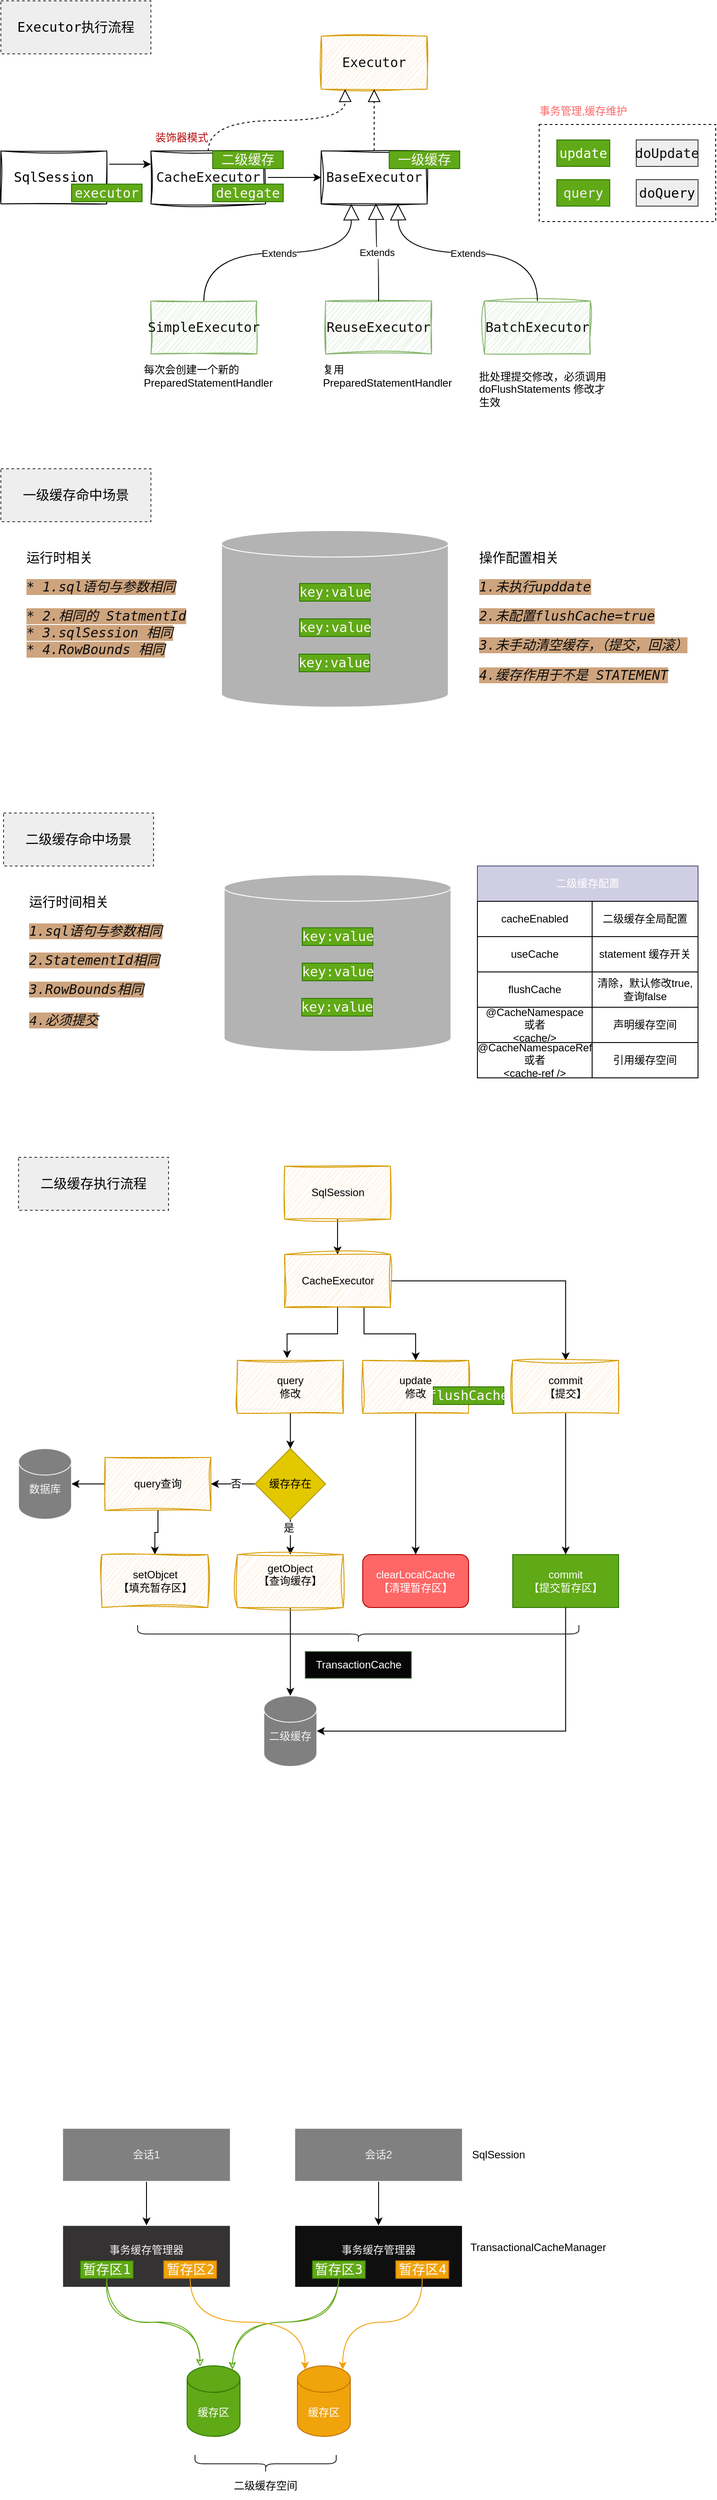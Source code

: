 <mxfile border="50" scale="3" compressed="false" locked="false" version="27.2.0" pages="2">
  <diagram name="Blank" id="YmL12bMKpDGza6XwsDPr">
    <mxGraphModel dx="3906" dy="1930" grid="1" gridSize="10" guides="1" tooltips="1" connect="1" arrows="1" fold="1" page="1" pageScale="1" pageWidth="827" pageHeight="1169" background="#ffffff" math="1" shadow="0">
      <root>
        <mxCell id="X5NqExCQtvZxIxQ7pmgY-0" />
        <mxCell id="1" parent="X5NqExCQtvZxIxQ7pmgY-0" />
        <mxCell id="kFkA9idod39xT0IFJ7Xu-3" value="&lt;pre style=&quot;font-family: &amp;quot;JetBrains Mono&amp;quot;, monospace; font-size: 11.3pt;&quot;&gt;&lt;span&gt;&lt;font style=&quot;&quot;&gt;Executor执行流程&lt;/font&gt;&lt;/span&gt;&lt;/pre&gt;" style="text;html=1;align=center;verticalAlign=middle;whiteSpace=wrap;rounded=0;strokeColor=#36393d;dashed=1;fillColor=#eeeeee;" parent="1" vertex="1">
          <mxGeometry x="-2470" y="-1160" width="170" height="60" as="geometry" />
        </mxCell>
        <mxCell id="kFkA9idod39xT0IFJ7Xu-5" value="&lt;pre style=&quot;font-family: &amp;quot;JetBrains Mono&amp;quot;, monospace; font-size: 11.3pt;&quot;&gt;&lt;font style=&quot;color: light-dark(rgb(17, 14, 14), rgb(43, 113, 180));&quot;&gt;Executor&lt;/font&gt;&lt;/pre&gt;" style="rounded=0;whiteSpace=wrap;html=1;sketch=1;curveFitting=1;jiggle=2;fillColor=#ffe6cc;strokeColor=#d79b00;" parent="1" vertex="1">
          <mxGeometry x="-2107" y="-1120" width="120" height="60" as="geometry" />
        </mxCell>
        <mxCell id="hmNLhs7aSOasPQDi5UYB-2" value="" style="endArrow=block;dashed=1;endFill=0;endSize=12;html=1;rounded=0;entryX=0.5;entryY=1;entryDx=0;entryDy=0;exitX=0.5;exitY=0;exitDx=0;exitDy=0;" parent="1" source="hmNLhs7aSOasPQDi5UYB-4" target="kFkA9idod39xT0IFJ7Xu-5" edge="1">
          <mxGeometry width="160" relative="1" as="geometry">
            <mxPoint x="-2047.32" y="-971.08" as="sourcePoint" />
            <mxPoint x="-1987" y="-1000" as="targetPoint" />
          </mxGeometry>
        </mxCell>
        <mxCell id="hmNLhs7aSOasPQDi5UYB-4" value="&lt;pre style=&quot;font-family: &amp;quot;JetBrains Mono&amp;quot;, monospace; font-size: 11.3pt;&quot;&gt;&lt;font style=&quot;color: light-dark(rgb(17, 14, 14), rgb(43, 113, 180));&quot;&gt;BaseExecutor&lt;/font&gt;&lt;/pre&gt;" style="rounded=0;whiteSpace=wrap;html=1;sketch=1;curveFitting=1;jiggle=2;" parent="1" vertex="1">
          <mxGeometry x="-2107" y="-990" width="120" height="60" as="geometry" />
        </mxCell>
        <mxCell id="hmNLhs7aSOasPQDi5UYB-5" value="Extends" style="endArrow=block;endSize=16;endFill=0;html=1;rounded=0;exitX=0.5;exitY=0;exitDx=0;exitDy=0;entryX=0.5;entryY=1;entryDx=0;entryDy=0;edgeStyle=orthogonalEdgeStyle;curved=1;" parent="1" source="hmNLhs7aSOasPQDi5UYB-6" edge="1">
          <mxGeometry width="160" relative="1" as="geometry">
            <mxPoint x="-2240" y="-810" as="sourcePoint" />
            <mxPoint x="-2073" y="-930" as="targetPoint" />
          </mxGeometry>
        </mxCell>
        <mxCell id="hmNLhs7aSOasPQDi5UYB-6" value="&lt;pre style=&quot;font-family: &amp;quot;JetBrains Mono&amp;quot;, monospace; font-size: 11.3pt;&quot;&gt;&lt;font style=&quot;color: light-dark(rgb(17, 14, 14), rgb(43, 113, 180));&quot;&gt;SimpleExecutor&lt;/font&gt;&lt;/pre&gt;" style="rounded=0;whiteSpace=wrap;html=1;sketch=1;curveFitting=1;jiggle=2;fillColor=#d5e8d4;strokeColor=#82b366;" parent="1" vertex="1">
          <mxGeometry x="-2300" y="-820" width="120" height="60" as="geometry" />
        </mxCell>
        <mxCell id="hmNLhs7aSOasPQDi5UYB-7" value="&lt;pre style=&quot;font-family: &amp;quot;JetBrains Mono&amp;quot;, monospace; font-size: 11.3pt;&quot;&gt;&lt;font style=&quot;color: light-dark(rgb(17, 14, 14), rgb(43, 113, 180));&quot;&gt;ReuseExecutor&lt;/font&gt;&lt;/pre&gt;" style="rounded=0;whiteSpace=wrap;html=1;sketch=1;curveFitting=1;jiggle=2;fillColor=#d5e8d4;strokeColor=#82b366;" parent="1" vertex="1">
          <mxGeometry x="-2102" y="-820" width="120" height="60" as="geometry" />
        </mxCell>
        <mxCell id="hmNLhs7aSOasPQDi5UYB-8" value="&lt;pre style=&quot;font-family: &amp;quot;JetBrains Mono&amp;quot;, monospace; font-size: 11.3pt;&quot;&gt;&lt;font style=&quot;color: light-dark(rgb(17, 14, 14), rgb(43, 113, 180));&quot;&gt;BatchExecutor&lt;/font&gt;&lt;/pre&gt;" style="rounded=0;whiteSpace=wrap;html=1;sketch=1;curveFitting=1;jiggle=2;fillColor=#d5e8d4;strokeColor=#82b366;" parent="1" vertex="1">
          <mxGeometry x="-1922" y="-820" width="120" height="60" as="geometry" />
        </mxCell>
        <mxCell id="hmNLhs7aSOasPQDi5UYB-10" value="Extends" style="endArrow=block;endSize=16;endFill=0;html=1;rounded=0;exitX=0.5;exitY=0;exitDx=0;exitDy=0;entryX=0.5;entryY=1;entryDx=0;entryDy=0;edgeStyle=orthogonalEdgeStyle;curved=1;" parent="1" source="hmNLhs7aSOasPQDi5UYB-7" edge="1">
          <mxGeometry width="160" relative="1" as="geometry">
            <mxPoint x="-2230" y="-820.52" as="sourcePoint" />
            <mxPoint x="-2045" y="-930.52" as="targetPoint" />
          </mxGeometry>
        </mxCell>
        <mxCell id="hmNLhs7aSOasPQDi5UYB-11" value="Extends" style="endArrow=block;endSize=16;endFill=0;html=1;rounded=0;edgeStyle=orthogonalEdgeStyle;curved=1;exitX=0.5;exitY=0;exitDx=0;exitDy=0;" parent="1" source="hmNLhs7aSOasPQDi5UYB-8" edge="1">
          <mxGeometry width="160" relative="1" as="geometry">
            <mxPoint x="-1862" y="-830" as="sourcePoint" />
            <mxPoint x="-2020" y="-930" as="targetPoint" />
          </mxGeometry>
        </mxCell>
        <mxCell id="hmNLhs7aSOasPQDi5UYB-18" value="" style="rounded=0;whiteSpace=wrap;html=1;dashed=1;" parent="1" vertex="1">
          <mxGeometry x="-1860" y="-1020" width="200" height="110" as="geometry" />
        </mxCell>
        <mxCell id="hmNLhs7aSOasPQDi5UYB-13" value="&lt;div&gt;&lt;pre style=&quot;font-family: &amp;quot;JetBrains Mono&amp;quot;, monospace; font-size: 11.3pt;&quot;&gt;&lt;span&gt;&lt;font style=&quot;color: light-dark(rgb(255, 255, 255), rgb(43, 113, 180));&quot;&gt;update&lt;/font&gt;&lt;/span&gt;&lt;/pre&gt;&lt;/div&gt;" style="rounded=0;whiteSpace=wrap;html=1;fillColor=#60a917;strokeColor=#2D7600;fontColor=#ffffff;" parent="1" vertex="1">
          <mxGeometry x="-1840" y="-1002.5" width="60" height="30" as="geometry" />
        </mxCell>
        <mxCell id="hmNLhs7aSOasPQDi5UYB-15" value="&lt;div&gt;&lt;pre style=&quot;font-family: &amp;quot;JetBrains Mono&amp;quot;, monospace; font-size: 11.3pt;&quot;&gt;&lt;span&gt;&lt;font style=&quot;color: light-dark(rgb(12, 11, 14), rgb(43, 113, 180));&quot;&gt;doUpdate&lt;/font&gt;&lt;/span&gt;&lt;/pre&gt;&lt;/div&gt;" style="rounded=0;whiteSpace=wrap;html=1;fillColor=#eeeeee;strokeColor=#36393d;" parent="1" vertex="1">
          <mxGeometry x="-1750" y="-1002.5" width="70" height="30" as="geometry" />
        </mxCell>
        <mxCell id="hmNLhs7aSOasPQDi5UYB-16" value="&lt;pre style=&quot;font-family: &amp;quot;JetBrains Mono&amp;quot;, monospace; font-size: 11.3pt;&quot;&gt;&lt;font style=&quot;color: light-dark(rgb(241, 240, 245), rgb(228, 227, 230));&quot;&gt;query&lt;/font&gt;&lt;/pre&gt;" style="rounded=0;whiteSpace=wrap;html=1;fillColor=#60a917;strokeColor=#2D7600;fontColor=#ffffff;" parent="1" vertex="1">
          <mxGeometry x="-1840" y="-957.5" width="60" height="30" as="geometry" />
        </mxCell>
        <mxCell id="hmNLhs7aSOasPQDi5UYB-17" value="&lt;div&gt;&lt;pre style=&quot;font-family: &amp;quot;JetBrains Mono&amp;quot;, monospace; font-size: 11.3pt;&quot;&gt;&lt;span&gt;&lt;font style=&quot;color: light-dark(rgb(12, 11, 14), rgb(43, 113, 180));&quot;&gt;doQ&lt;/font&gt;&lt;/span&gt;uery&lt;/pre&gt;&lt;/div&gt;" style="rounded=0;whiteSpace=wrap;html=1;fillColor=#eeeeee;strokeColor=#36393d;" parent="1" vertex="1">
          <mxGeometry x="-1750" y="-957.5" width="70" height="30" as="geometry" />
        </mxCell>
        <mxCell id="hmNLhs7aSOasPQDi5UYB-19" value="&lt;font style=&quot;color: light-dark(rgb(255, 102, 102), rgb(237, 237, 237));&quot;&gt;事务管理,缓存维护&lt;/font&gt;" style="text;html=1;align=center;verticalAlign=middle;whiteSpace=wrap;rounded=0;" parent="1" vertex="1">
          <mxGeometry x="-1871" y="-1050" width="122" height="30" as="geometry" />
        </mxCell>
        <mxCell id="RMZ8sAWD6F0i_Kk_ml5E-15" style="edgeStyle=orthogonalEdgeStyle;rounded=0;orthogonalLoop=1;jettySize=auto;html=1;entryX=0;entryY=0.5;entryDx=0;entryDy=0;fontFamily=Helvetica;fontSize=12;fontColor=default;" parent="1" source="hmNLhs7aSOasPQDi5UYB-21" target="hmNLhs7aSOasPQDi5UYB-4" edge="1">
          <mxGeometry relative="1" as="geometry" />
        </mxCell>
        <mxCell id="hmNLhs7aSOasPQDi5UYB-21" value="&lt;pre style=&quot;font-family: &amp;quot;JetBrains Mono&amp;quot;, monospace; font-size: 11.3pt;&quot;&gt;&lt;font style=&quot;color: light-dark(rgb(17, 14, 14), rgb(43, 113, 180));&quot;&gt;CacheExecutor&lt;/font&gt;&lt;/pre&gt;" style="rounded=0;whiteSpace=wrap;html=1;sketch=1;curveFitting=1;jiggle=2;" parent="1" vertex="1">
          <mxGeometry x="-2300" y="-990" width="130" height="60" as="geometry" />
        </mxCell>
        <mxCell id="hmNLhs7aSOasPQDi5UYB-22" value="" style="endArrow=block;dashed=1;endFill=0;endSize=12;html=1;rounded=0;entryX=0.5;entryY=1;entryDx=0;entryDy=0;exitX=0.5;exitY=0;exitDx=0;exitDy=0;edgeStyle=orthogonalEdgeStyle;curved=1;" parent="1" source="hmNLhs7aSOasPQDi5UYB-21" edge="1">
          <mxGeometry width="160" relative="1" as="geometry">
            <mxPoint x="-2080" y="-990" as="sourcePoint" />
            <mxPoint x="-2080" y="-1060" as="targetPoint" />
          </mxGeometry>
        </mxCell>
        <mxCell id="hmNLhs7aSOasPQDi5UYB-23" value="&lt;pre style=&quot;font-family: &amp;quot;JetBrains Mono&amp;quot;, monospace; font-size: 11.3pt;&quot;&gt;&lt;div&gt;&lt;pre style=&quot;font-family: &amp;quot;JetBrains Mono&amp;quot;, monospace; font-size: 11.3pt;&quot;&gt;&lt;span&gt;&lt;font style=&quot;color: light-dark(rgb(253, 247, 247), rgb(159, 95, 149));&quot;&gt;delegate&lt;/font&gt;&lt;/span&gt;&lt;/pre&gt;&lt;/div&gt;&lt;/pre&gt;" style="rounded=0;whiteSpace=wrap;html=1;fillColor=#60a917;strokeColor=#2D7600;fontColor=#ffffff;" parent="1" vertex="1">
          <mxGeometry x="-2230" y="-952.5" width="80" height="20" as="geometry" />
        </mxCell>
        <mxCell id="RMZ8sAWD6F0i_Kk_ml5E-14" style="edgeStyle=orthogonalEdgeStyle;rounded=0;orthogonalLoop=1;jettySize=auto;html=1;exitX=1;exitY=0.25;exitDx=0;exitDy=0;entryX=0;entryY=0.25;entryDx=0;entryDy=0;fontFamily=Helvetica;fontSize=12;fontColor=default;" parent="1" source="hmNLhs7aSOasPQDi5UYB-25" target="hmNLhs7aSOasPQDi5UYB-21" edge="1">
          <mxGeometry relative="1" as="geometry" />
        </mxCell>
        <mxCell id="hmNLhs7aSOasPQDi5UYB-25" value="&lt;pre style=&quot;font-family: &amp;quot;JetBrains Mono&amp;quot;, monospace; font-size: 11.3pt;&quot;&gt;&lt;div&gt;&lt;pre style=&quot;font-family: &amp;quot;JetBrains Mono&amp;quot;, monospace; font-size: 11.3pt;&quot;&gt;&lt;pre style=&quot;font-size: 11.3pt; font-family: &amp;quot;JetBrains Mono&amp;quot;, monospace;&quot;&gt;&lt;span&gt;&lt;font style=&quot;color: rgb(0, 0, 0);&quot;&gt;SqlSession&lt;/font&gt;&lt;/span&gt;&lt;/pre&gt;&lt;/pre&gt;&lt;/div&gt;&lt;/pre&gt;" style="rounded=0;whiteSpace=wrap;html=1;sketch=1;curveFitting=1;jiggle=2;" parent="1" vertex="1">
          <mxGeometry x="-2470" y="-990" width="120" height="60" as="geometry" />
        </mxCell>
        <mxCell id="hmNLhs7aSOasPQDi5UYB-27" value="&lt;pre style=&quot;font-family: &amp;quot;JetBrains Mono&amp;quot;, monospace; font-size: 11.3pt;&quot;&gt;&lt;pre style=&quot;font-family: &amp;quot;JetBrains Mono&amp;quot;, monospace; font-size: 11.3pt;&quot;&gt;&lt;font color=&quot;#fdf7f7&quot;&gt;executor&lt;/font&gt;&lt;/pre&gt;&lt;/pre&gt;" style="rounded=0;whiteSpace=wrap;html=1;fillColor=#60a917;strokeColor=#2D7600;fontColor=#ffffff;" parent="1" vertex="1">
          <mxGeometry x="-2390" y="-952.5" width="80" height="20" as="geometry" />
        </mxCell>
        <mxCell id="hmNLhs7aSOasPQDi5UYB-28" value="&lt;pre style=&quot;font-family: &amp;quot;JetBrains Mono&amp;quot;, monospace; font-size: 11.3pt;&quot;&gt;&lt;pre style=&quot;font-family: &amp;quot;JetBrains Mono&amp;quot;, monospace; font-size: 11.3pt;&quot;&gt;&lt;font color=&quot;#fdf7f7&quot;&gt;二级缓存&lt;/font&gt;&lt;/pre&gt;&lt;/pre&gt;" style="rounded=0;whiteSpace=wrap;html=1;fillColor=#60a917;strokeColor=#2D7600;fontColor=#ffffff;" parent="1" vertex="1">
          <mxGeometry x="-2230" y="-990" width="80" height="20" as="geometry" />
        </mxCell>
        <mxCell id="hmNLhs7aSOasPQDi5UYB-29" value="&lt;pre style=&quot;font-family: &amp;quot;JetBrains Mono&amp;quot;, monospace; font-size: 11.3pt;&quot;&gt;&lt;pre style=&quot;font-family: &amp;quot;JetBrains Mono&amp;quot;, monospace; font-size: 11.3pt;&quot;&gt;&lt;font color=&quot;#fdf7f7&quot;&gt;一级缓存&lt;/font&gt;&lt;/pre&gt;&lt;/pre&gt;" style="rounded=0;whiteSpace=wrap;html=1;fillColor=#60a917;strokeColor=#2D7600;fontColor=#ffffff;" parent="1" vertex="1">
          <mxGeometry x="-2030" y="-990" width="80" height="20" as="geometry" />
        </mxCell>
        <mxCell id="hmNLhs7aSOasPQDi5UYB-31" value="每次会创建一个新的&amp;nbsp;&lt;div&gt;PreparedStatementHandler&lt;/div&gt;" style="text;html=1;align=left;verticalAlign=middle;whiteSpace=wrap;rounded=0;" parent="1" vertex="1">
          <mxGeometry x="-2310" y="-750" width="160" height="30" as="geometry" />
        </mxCell>
        <mxCell id="hmNLhs7aSOasPQDi5UYB-32" value="复用&lt;br&gt;&lt;div&gt;PreparedStatementHandler&lt;/div&gt;" style="text;html=1;align=left;verticalAlign=middle;whiteSpace=wrap;rounded=0;" parent="1" vertex="1">
          <mxGeometry x="-2107" y="-750" width="160" height="30" as="geometry" />
        </mxCell>
        <mxCell id="hmNLhs7aSOasPQDi5UYB-33" value="批处理提交修改，必须调用doFlushStatements 修改才生效" style="text;html=1;align=left;verticalAlign=middle;whiteSpace=wrap;rounded=0;" parent="1" vertex="1">
          <mxGeometry x="-1930" y="-760" width="150" height="80" as="geometry" />
        </mxCell>
        <mxCell id="hmNLhs7aSOasPQDi5UYB-34" value="&lt;font style=&quot;color: light-dark(rgb(184, 10, 10), rgb(237, 237, 237));&quot;&gt;装饰器模式&lt;/font&gt;" style="text;html=1;align=center;verticalAlign=middle;whiteSpace=wrap;rounded=0;" parent="1" vertex="1">
          <mxGeometry x="-2300" y="-1020" width="70" height="30" as="geometry" />
        </mxCell>
        <mxCell id="hmNLhs7aSOasPQDi5UYB-40" value="&lt;pre style=&quot;font-family: &amp;quot;JetBrains Mono&amp;quot;, monospace; font-size: 11.3pt;&quot;&gt;一级缓存命中场景&lt;/pre&gt;" style="text;html=1;align=center;verticalAlign=middle;whiteSpace=wrap;rounded=0;strokeColor=#36393d;dashed=1;fillColor=#eeeeee;" parent="1" vertex="1">
          <mxGeometry x="-2470" y="-630" width="170" height="60" as="geometry" />
        </mxCell>
        <mxCell id="hmNLhs7aSOasPQDi5UYB-41" value="&lt;pre style=&quot;font-family: &amp;quot;JetBrains Mono&amp;quot;, monospace; font-size: 11.3pt;&quot;&gt;运行时相关&lt;/pre&gt;&lt;pre style=&quot;font-family: &amp;quot;JetBrains Mono&amp;quot;, monospace; font-size: 11.3pt;&quot;&gt;&lt;span style=&quot;font-style: italic; color: light-dark(rgb(13, 12, 12), rgb(73, 74, 79)); background-color: light-dark(rgb(205, 164, 126), rgb(237, 237, 237)); font-size: 11.3pt; white-space: normal;&quot;&gt;* 1.sql语句与参数相同&lt;/span&gt;&lt;/pre&gt;&lt;pre style=&quot;font-family: &amp;quot;JetBrains Mono&amp;quot;, monospace; font-size: 11.3pt;&quot;&gt;&lt;span style=&quot;background-color: light-dark(rgb(205, 164, 126), rgb(237, 237, 237));&quot;&gt;&lt;font style=&quot;color: light-dark(rgb(13, 12, 12), rgb(73, 74, 79));&quot;&gt;&lt;span style=&quot;font-style: italic;&quot;&gt;* 2.&lt;/span&gt;&lt;span style=&quot;font-style: italic; font-family: &amp;quot;Courier New&amp;quot;, monospace;&quot;&gt;相同的 &lt;/span&gt;&lt;span style=&quot;font-style: italic;&quot;&gt;StatmentId&lt;br&gt;&lt;/span&gt;&lt;span style=&quot;font-style: italic;&quot;&gt;* 3.sqlSession &lt;/span&gt;&lt;span style=&quot;font-style: italic; font-family: &amp;quot;Courier New&amp;quot;, monospace;&quot;&gt;相同&lt;br&gt;&lt;/span&gt;&lt;span style=&quot;font-style: italic;&quot;&gt;* 4.RowBounds &lt;/span&gt;&lt;span style=&quot;font-style: italic; font-family: &amp;quot;Courier New&amp;quot;, monospace;&quot;&gt;相同&lt;/span&gt;&lt;/font&gt;&lt;/span&gt;&lt;/pre&gt;" style="text;whiteSpace=wrap;html=1;" parent="1" vertex="1">
          <mxGeometry x="-2443.5" y="-560" width="205" height="170" as="geometry" />
        </mxCell>
        <mxCell id="hmNLhs7aSOasPQDi5UYB-46" value="" style="group" parent="1" vertex="1" connectable="0">
          <mxGeometry x="-2220" y="-560" width="257" height="200" as="geometry" />
        </mxCell>
        <mxCell id="hmNLhs7aSOasPQDi5UYB-35" value="" style="shape=cylinder3;whiteSpace=wrap;html=1;boundedLbl=1;backgroundOutline=1;size=15;fillColor=#B3B3B3;strokeColor=#FFFFFF;fontColor=#ffffff;movable=1;resizable=1;rotatable=1;deletable=1;editable=1;locked=0;connectable=1;" parent="hmNLhs7aSOasPQDi5UYB-46" vertex="1">
          <mxGeometry width="257" height="200" as="geometry" />
        </mxCell>
        <mxCell id="hmNLhs7aSOasPQDi5UYB-36" value="&lt;pre style=&quot;font-family: &amp;quot;JetBrains Mono&amp;quot;, monospace; font-size: 11.3pt;&quot;&gt;&lt;pre style=&quot;font-family: &amp;quot;JetBrains Mono&amp;quot;, monospace; font-size: 11.3pt;&quot;&gt;&lt;font color=&quot;#fdf7f7&quot;&gt;key:value&lt;/font&gt;&lt;/pre&gt;&lt;/pre&gt;" style="rounded=0;whiteSpace=wrap;html=1;fillColor=#60a917;strokeColor=#2D7600;fontColor=#ffffff;movable=1;resizable=1;rotatable=1;deletable=1;editable=1;locked=0;connectable=1;" parent="hmNLhs7aSOasPQDi5UYB-46" vertex="1">
          <mxGeometry x="88.5" y="60" width="80" height="20" as="geometry" />
        </mxCell>
        <mxCell id="hmNLhs7aSOasPQDi5UYB-37" value="&lt;pre style=&quot;font-family: &amp;quot;JetBrains Mono&amp;quot;, monospace; font-size: 11.3pt;&quot;&gt;&lt;pre style=&quot;font-family: &amp;quot;JetBrains Mono&amp;quot;, monospace; font-size: 11.3pt;&quot;&gt;&lt;font color=&quot;#fdf7f7&quot;&gt;key:value&lt;/font&gt;&lt;/pre&gt;&lt;/pre&gt;" style="rounded=0;whiteSpace=wrap;html=1;fillColor=#60a917;strokeColor=#2D7600;fontColor=#ffffff;movable=1;resizable=1;rotatable=1;deletable=1;editable=1;locked=0;connectable=1;" parent="hmNLhs7aSOasPQDi5UYB-46" vertex="1">
          <mxGeometry x="88.5" y="100" width="80" height="20" as="geometry" />
        </mxCell>
        <mxCell id="hmNLhs7aSOasPQDi5UYB-38" value="&lt;pre style=&quot;font-family: &amp;quot;JetBrains Mono&amp;quot;, monospace; font-size: 11.3pt;&quot;&gt;&lt;pre style=&quot;font-family: &amp;quot;JetBrains Mono&amp;quot;, monospace; font-size: 11.3pt;&quot;&gt;&lt;font color=&quot;#fdf7f7&quot;&gt;key:value&lt;/font&gt;&lt;/pre&gt;&lt;/pre&gt;" style="rounded=0;whiteSpace=wrap;html=1;fillColor=#60a917;strokeColor=#2D7600;fontColor=#ffffff;movable=1;resizable=1;rotatable=1;deletable=1;editable=1;locked=0;connectable=1;" parent="hmNLhs7aSOasPQDi5UYB-46" vertex="1">
          <mxGeometry x="88" y="140" width="80" height="20" as="geometry" />
        </mxCell>
        <mxCell id="hmNLhs7aSOasPQDi5UYB-47" value="&lt;pre style=&quot;font-family: &amp;quot;JetBrains Mono&amp;quot;, monospace; font-size: 11.3pt;&quot;&gt;操作配置相关&lt;/pre&gt;&lt;pre style=&quot;font-family: &amp;quot;JetBrains Mono&amp;quot;, monospace; font-size: 11.3pt;&quot;&gt;&lt;span style=&quot;font-style: italic; color: light-dark(rgb(13, 12, 12), rgb(73, 74, 79)); background-color: light-dark(rgb(205, 164, 126), rgb(237, 237, 237)); font-size: 11.3pt; white-space: normal;&quot;&gt;1.未执行upddate&lt;/span&gt;&lt;/pre&gt;&lt;pre style=&quot;font-family: &amp;quot;JetBrains Mono&amp;quot;, monospace; font-size: 11.3pt;&quot;&gt;&lt;span style=&quot;font-style: italic; color: light-dark(rgb(13, 12, 12), rgb(73, 74, 79)); background-color: light-dark(rgb(205, 164, 126), rgb(237, 237, 237)); font-size: 11.3pt; white-space: normal;&quot;&gt;2.未配置flushCache=true&lt;/span&gt;&lt;/pre&gt;&lt;pre style=&quot;font-family: &amp;quot;JetBrains Mono&amp;quot;, monospace; font-size: 11.3pt;&quot;&gt;&lt;span style=&quot;font-style: italic; color: light-dark(rgb(13, 12, 12), rgb(73, 74, 79)); background-color: light-dark(rgb(205, 164, 126), rgb(237, 237, 237)); font-size: 11.3pt; white-space: normal;&quot;&gt;3.未手动清空缓存，（提交，回滚）&lt;/span&gt;&lt;/pre&gt;&lt;pre style=&quot;font-family: &amp;quot;JetBrains Mono&amp;quot;, monospace; font-size: 11.3pt;&quot;&gt;&lt;span style=&quot;font-style: italic; color: light-dark(rgb(13, 12, 12), rgb(73, 74, 79)); background-color: light-dark(rgb(205, 164, 126), rgb(237, 237, 237)); font-size: 11.3pt; white-space: normal;&quot;&gt;4.缓存作用于不是 STATEMENT&lt;/span&gt;&lt;/pre&gt;" style="text;whiteSpace=wrap;html=1;" parent="1" vertex="1">
          <mxGeometry x="-1930" y="-560" width="260" height="210" as="geometry" />
        </mxCell>
        <mxCell id="RMZ8sAWD6F0i_Kk_ml5E-1" value="&lt;pre style=&quot;font-family: &amp;quot;JetBrains Mono&amp;quot;, monospace; font-size: 11.3pt;&quot;&gt;&lt;font style=&quot;vertical-align: inherit;&quot;&gt;&lt;font style=&quot;vertical-align: inherit;&quot;&gt;二级缓存命中场景&lt;/font&gt;&lt;/font&gt;&lt;/pre&gt;" style="text;html=1;align=center;verticalAlign=middle;whiteSpace=wrap;rounded=0;strokeColor=#36393d;dashed=1;fillColor=#eeeeee;" parent="1" vertex="1">
          <mxGeometry x="-2467" y="-240" width="170" height="60" as="geometry" />
        </mxCell>
        <mxCell id="RMZ8sAWD6F0i_Kk_ml5E-2" value="&lt;pre style=&quot;font-family: &amp;quot;JetBrains Mono&amp;quot;, monospace; font-size: 11.3pt;&quot;&gt;&lt;font style=&quot;vertical-align: inherit;&quot;&gt;&lt;font style=&quot;vertical-align: inherit;&quot;&gt;&lt;font style=&quot;vertical-align: inherit;&quot;&gt;&lt;font style=&quot;vertical-align: inherit;&quot;&gt;运行时间相关&lt;/font&gt;&lt;/font&gt;&lt;/font&gt;&lt;/font&gt;&lt;/pre&gt;&lt;pre style=&quot;font-family: &amp;quot;JetBrains Mono&amp;quot;, monospace; font-size: 11.3pt;&quot;&gt;&lt;span style=&quot;font-style: italic; color: light-dark(rgb(13, 12, 12), rgb(73, 74, 79)); background-color: light-dark(rgb(205, 164, 126), rgb(237, 237, 237)); font-size: 11.3pt; white-space: normal;&quot;&gt;&lt;font style=&quot;vertical-align: inherit;&quot;&gt;&lt;font style=&quot;vertical-align: inherit;&quot;&gt;&lt;font style=&quot;vertical-align: inherit;&quot;&gt;&lt;font style=&quot;vertical-align: inherit;&quot;&gt;1.sql语句与参数相同&lt;/font&gt;&lt;/font&gt;&lt;/font&gt;&lt;/font&gt;&lt;/span&gt;&lt;/pre&gt;&lt;pre style=&quot;font-family: &amp;quot;JetBrains Mono&amp;quot;, monospace; font-size: 11.3pt;&quot;&gt;&lt;span style=&quot;background-color: light-dark(rgb(205, 164, 126), rgb(237, 237, 237));&quot;&gt;&lt;font style=&quot;color: light-dark(rgb(13, 12, 12), rgb(73, 74, 79));&quot;&gt;&lt;span style=&quot;font-style: italic;&quot;&gt;&lt;font style=&quot;vertical-align: inherit;&quot;&gt;&lt;font style=&quot;vertical-align: inherit;&quot;&gt;&lt;font style=&quot;vertical-align: inherit;&quot;&gt;&lt;font style=&quot;vertical-align: inherit;&quot;&gt;2.StatementId&lt;/font&gt;&lt;/font&gt;&lt;/font&gt;&lt;/font&gt;&lt;/span&gt;&lt;font style=&quot;vertical-align: inherit;&quot;&gt;&lt;span style=&quot;font-style: italic;&quot;&gt;&lt;font style=&quot;vertical-align: inherit;&quot;&gt;&lt;font style=&quot;vertical-align: inherit;&quot;&gt;&lt;font style=&quot;vertical-align: inherit;&quot;&gt;相同&lt;/font&gt;&lt;/font&gt;&lt;/font&gt;&lt;/span&gt;&lt;/font&gt;&lt;/font&gt;&lt;/span&gt;&lt;/pre&gt;&lt;pre style=&quot;font-family: &amp;quot;JetBrains Mono&amp;quot;, monospace; font-size: 11.3pt;&quot;&gt;&lt;span style=&quot;background-color: light-dark(rgb(205, 164, 126), rgb(237, 237, 237));&quot;&gt;&lt;font style=&quot;color: light-dark(rgb(13, 12, 12), rgb(73, 74, 79));&quot;&gt;&lt;font style=&quot;vertical-align: inherit;&quot;&gt;&lt;span style=&quot;font-style: italic;&quot;&gt;&lt;font style=&quot;vertical-align: inherit;&quot;&gt;&lt;font style=&quot;vertical-align: inherit;&quot;&gt;&lt;font style=&quot;vertical-align: inherit;&quot;&gt;3&lt;/font&gt;&lt;/font&gt;&lt;/font&gt;&lt;/span&gt;&lt;font style=&quot;vertical-align: inherit;&quot;&gt;&lt;span style=&quot;font-style: italic;&quot;&gt;&lt;font style=&quot;vertical-align: inherit;&quot;&gt;&lt;font style=&quot;vertical-align: inherit;&quot;&gt;.RowBounds&lt;/font&gt;&lt;/font&gt;&lt;/span&gt;&lt;/font&gt;&lt;span style=&quot;font-style: italic; font-family: &amp;quot;Courier New&amp;quot;, monospace;&quot;&gt;&lt;font style=&quot;vertical-align: inherit;&quot;&gt;&lt;font style=&quot;vertical-align: inherit;&quot;&gt;&lt;font style=&quot;vertical-align: inherit;&quot;&gt;相同&lt;/font&gt;&lt;/font&gt;&lt;/font&gt;&lt;/span&gt;&lt;/font&gt;&lt;/font&gt;&lt;/span&gt;&lt;/pre&gt;&lt;pre style=&quot;font-family: &amp;quot;JetBrains Mono&amp;quot;, monospace; font-size: 11.3pt;&quot;&gt;&lt;span style=&quot;background-color: light-dark(rgb(205, 164, 126), rgb(237, 237, 237));&quot;&gt;&lt;font style=&quot;color: light-dark(rgb(13, 12, 12), rgb(73, 74, 79));&quot;&gt;&lt;font style=&quot;vertical-align: inherit;&quot;&gt;&lt;font style=&quot;vertical-align: inherit;&quot;&gt;&lt;span style=&quot;font-style: italic; font-family: &amp;quot;Courier New&amp;quot;, monospace;&quot;&gt;&lt;font style=&quot;vertical-align: inherit;&quot;&gt;&lt;font style=&quot;vertical-align: inherit;&quot;&gt;4.必须提交​&lt;/font&gt;&lt;/font&gt;&lt;/span&gt;&lt;/font&gt;&lt;span style=&quot;font-style: italic;&quot;&gt;&lt;font style=&quot;vertical-align: inherit;&quot;&gt;&lt;font style=&quot;vertical-align: inherit;&quot;&gt;&lt;/font&gt;&lt;/font&gt;&lt;/span&gt;&lt;span style=&quot;font-style: italic; font-family: &amp;quot;Courier New&amp;quot;, monospace;&quot;&gt;&lt;font style=&quot;vertical-align: inherit;&quot;&gt;&lt;font style=&quot;vertical-align: inherit;&quot;&gt;&lt;/font&gt;&lt;/font&gt;&lt;/span&gt;&lt;/font&gt;&lt;span style=&quot;font-style: italic;&quot;&gt;&lt;font style=&quot;vertical-align: inherit;&quot;&gt;&lt;/font&gt;&lt;br&gt;&lt;/span&gt;&lt;span style=&quot;font-style: italic;&quot;&gt;&lt;font style=&quot;vertical-align: inherit;&quot;&gt;&lt;/font&gt;&lt;/span&gt;&lt;span style=&quot;font-style: italic; font-family: &amp;quot;Courier New&amp;quot;, monospace;&quot;&gt;&lt;font style=&quot;vertical-align: inherit;&quot;&gt;&lt;/font&gt;&lt;br&gt;&lt;/span&gt;&lt;span style=&quot;font-style: italic;&quot;&gt;&lt;font style=&quot;vertical-align: inherit;&quot;&gt;&lt;/font&gt;&lt;/span&gt;&lt;span style=&quot;font-style: italic; font-family: &amp;quot;Courier New&amp;quot;, monospace;&quot;&gt;&lt;font style=&quot;vertical-align: inherit;&quot;&gt;&lt;/font&gt;&lt;/span&gt;&lt;/font&gt;&lt;/span&gt;&lt;/pre&gt;" style="text;whiteSpace=wrap;html=1;" parent="1" vertex="1">
          <mxGeometry x="-2440.5" y="-170" width="205" height="170" as="geometry" />
        </mxCell>
        <mxCell id="RMZ8sAWD6F0i_Kk_ml5E-3" value="" style="group" parent="1" vertex="1" connectable="0">
          <mxGeometry x="-2217" y="-170" width="257" height="200" as="geometry" />
        </mxCell>
        <mxCell id="RMZ8sAWD6F0i_Kk_ml5E-4" value="" style="shape=cylinder3;whiteSpace=wrap;html=1;boundedLbl=1;backgroundOutline=1;size=15;fillColor=#B3B3B3;strokeColor=#FFFFFF;fontColor=#ffffff;movable=1;resizable=1;rotatable=1;deletable=1;editable=1;locked=0;connectable=1;" parent="RMZ8sAWD6F0i_Kk_ml5E-3" vertex="1">
          <mxGeometry width="257" height="200" as="geometry" />
        </mxCell>
        <mxCell id="RMZ8sAWD6F0i_Kk_ml5E-5" value="&lt;pre style=&quot;font-family: &amp;quot;JetBrains Mono&amp;quot;, monospace; font-size: 11.3pt;&quot;&gt;&lt;pre style=&quot;font-family: &amp;quot;JetBrains Mono&amp;quot;, monospace; font-size: 11.3pt;&quot;&gt;&lt;font color=&quot;#fdf7f7&quot;&gt;key:value&lt;/font&gt;&lt;/pre&gt;&lt;/pre&gt;" style="rounded=0;whiteSpace=wrap;html=1;fillColor=#60a917;strokeColor=#2D7600;fontColor=#ffffff;movable=1;resizable=1;rotatable=1;deletable=1;editable=1;locked=0;connectable=1;" parent="RMZ8sAWD6F0i_Kk_ml5E-3" vertex="1">
          <mxGeometry x="88.5" y="60" width="80" height="20" as="geometry" />
        </mxCell>
        <mxCell id="RMZ8sAWD6F0i_Kk_ml5E-6" value="&lt;pre style=&quot;font-family: &amp;quot;JetBrains Mono&amp;quot;, monospace; font-size: 11.3pt;&quot;&gt;&lt;pre style=&quot;font-family: &amp;quot;JetBrains Mono&amp;quot;, monospace; font-size: 11.3pt;&quot;&gt;&lt;font color=&quot;#fdf7f7&quot;&gt;key:value&lt;/font&gt;&lt;/pre&gt;&lt;/pre&gt;" style="rounded=0;whiteSpace=wrap;html=1;fillColor=#60a917;strokeColor=#2D7600;fontColor=#ffffff;movable=1;resizable=1;rotatable=1;deletable=1;editable=1;locked=0;connectable=1;" parent="RMZ8sAWD6F0i_Kk_ml5E-3" vertex="1">
          <mxGeometry x="88.5" y="100" width="80" height="20" as="geometry" />
        </mxCell>
        <mxCell id="RMZ8sAWD6F0i_Kk_ml5E-7" value="&lt;pre style=&quot;font-family: &amp;quot;JetBrains Mono&amp;quot;, monospace; font-size: 11.3pt;&quot;&gt;&lt;pre style=&quot;font-family: &amp;quot;JetBrains Mono&amp;quot;, monospace; font-size: 11.3pt;&quot;&gt;&lt;font color=&quot;#fdf7f7&quot;&gt;key:value&lt;/font&gt;&lt;/pre&gt;&lt;/pre&gt;" style="rounded=0;whiteSpace=wrap;html=1;fillColor=#60a917;strokeColor=#2D7600;fontColor=#ffffff;movable=1;resizable=1;rotatable=1;deletable=1;editable=1;locked=0;connectable=1;" parent="RMZ8sAWD6F0i_Kk_ml5E-3" vertex="1">
          <mxGeometry x="88" y="140" width="80" height="20" as="geometry" />
        </mxCell>
        <mxCell id="RMZ8sAWD6F0i_Kk_ml5E-9" value="&lt;pre style=&quot;font-family: &amp;quot;JetBrains Mono&amp;quot;, monospace; font-size: 11.3pt;&quot;&gt;&lt;font style=&quot;vertical-align: inherit;&quot;&gt;&lt;font style=&quot;vertical-align: inherit;&quot;&gt;&lt;font style=&quot;vertical-align: inherit;&quot;&gt;&lt;font style=&quot;vertical-align: inherit;&quot;&gt;二级缓存执行流程&lt;/font&gt;&lt;/font&gt;&lt;/font&gt;&lt;/font&gt;&lt;/pre&gt;" style="text;html=1;align=center;verticalAlign=middle;whiteSpace=wrap;rounded=0;strokeColor=#36393d;dashed=1;fillColor=#eeeeee;" parent="1" vertex="1">
          <mxGeometry x="-2450" y="150" width="170" height="60" as="geometry" />
        </mxCell>
        <mxCell id="RMZ8sAWD6F0i_Kk_ml5E-12" style="edgeStyle=orthogonalEdgeStyle;rounded=0;orthogonalLoop=1;jettySize=auto;html=1;exitX=0.5;exitY=1;exitDx=0;exitDy=0;fontFamily=Helvetica;fontSize=12;fontColor=default;" parent="1" source="RMZ8sAWD6F0i_Kk_ml5E-10" target="RMZ8sAWD6F0i_Kk_ml5E-11" edge="1">
          <mxGeometry relative="1" as="geometry" />
        </mxCell>
        <mxCell id="RMZ8sAWD6F0i_Kk_ml5E-10" value="SqlSession" style="rounded=0;whiteSpace=wrap;html=1;sketch=1;jiggle=2;curveFitting=1;strokeColor=#d79b00;align=center;verticalAlign=middle;fontFamily=Helvetica;fontSize=12;fontColor=default;fillColor=#ffe6cc;" parent="1" vertex="1">
          <mxGeometry x="-2148.5" y="160" width="120" height="60" as="geometry" />
        </mxCell>
        <mxCell id="RMZ8sAWD6F0i_Kk_ml5E-41" style="edgeStyle=orthogonalEdgeStyle;rounded=0;orthogonalLoop=1;jettySize=auto;html=1;exitX=0.75;exitY=1;exitDx=0;exitDy=0;fontFamily=Helvetica;fontSize=12;fontColor=default;" parent="1" source="RMZ8sAWD6F0i_Kk_ml5E-11" target="RMZ8sAWD6F0i_Kk_ml5E-40" edge="1">
          <mxGeometry relative="1" as="geometry" />
        </mxCell>
        <mxCell id="RMZ8sAWD6F0i_Kk_ml5E-46" style="edgeStyle=orthogonalEdgeStyle;rounded=0;orthogonalLoop=1;jettySize=auto;html=1;exitX=1;exitY=0.5;exitDx=0;exitDy=0;entryX=0.5;entryY=0;entryDx=0;entryDy=0;fontFamily=Helvetica;fontSize=12;fontColor=default;" parent="1" source="RMZ8sAWD6F0i_Kk_ml5E-11" target="RMZ8sAWD6F0i_Kk_ml5E-45" edge="1">
          <mxGeometry relative="1" as="geometry" />
        </mxCell>
        <mxCell id="RMZ8sAWD6F0i_Kk_ml5E-11" value="CacheExecutor" style="rounded=0;whiteSpace=wrap;html=1;sketch=1;jiggle=2;curveFitting=1;strokeColor=#d79b00;align=center;verticalAlign=middle;fontFamily=Helvetica;fontSize=12;fontColor=default;fillColor=#ffe6cc;" parent="1" vertex="1">
          <mxGeometry x="-2148.5" y="260" width="120" height="60" as="geometry" />
        </mxCell>
        <mxCell id="RMZ8sAWD6F0i_Kk_ml5E-26" value="" style="edgeStyle=orthogonalEdgeStyle;rounded=0;orthogonalLoop=1;jettySize=auto;html=1;fontFamily=Helvetica;fontSize=12;fontColor=default;" parent="1" source="RMZ8sAWD6F0i_Kk_ml5E-21" target="RMZ8sAWD6F0i_Kk_ml5E-25" edge="1">
          <mxGeometry relative="1" as="geometry" />
        </mxCell>
        <mxCell id="RMZ8sAWD6F0i_Kk_ml5E-38" value="是" style="edgeLabel;html=1;align=center;verticalAlign=middle;resizable=0;points=[];rounded=0;sketch=1;jiggle=2;curveFitting=1;strokeColor=#d79b00;fontFamily=Helvetica;fontSize=12;fontColor=default;fillColor=#ffe6cc;" parent="RMZ8sAWD6F0i_Kk_ml5E-26" vertex="1" connectable="0">
          <mxGeometry x="-0.531" y="-2" relative="1" as="geometry">
            <mxPoint as="offset" />
          </mxGeometry>
        </mxCell>
        <mxCell id="RMZ8sAWD6F0i_Kk_ml5E-28" style="edgeStyle=orthogonalEdgeStyle;rounded=0;orthogonalLoop=1;jettySize=auto;html=1;exitX=0;exitY=0.5;exitDx=0;exitDy=0;entryX=1;entryY=0.5;entryDx=0;entryDy=0;fontFamily=Helvetica;fontSize=12;fontColor=default;" parent="1" source="RMZ8sAWD6F0i_Kk_ml5E-21" target="RMZ8sAWD6F0i_Kk_ml5E-27" edge="1">
          <mxGeometry relative="1" as="geometry" />
        </mxCell>
        <mxCell id="RMZ8sAWD6F0i_Kk_ml5E-37" value="否" style="edgeLabel;html=1;align=center;verticalAlign=middle;resizable=0;points=[];rounded=0;sketch=1;jiggle=2;curveFitting=1;strokeColor=#d79b00;fontFamily=Helvetica;fontSize=12;fontColor=default;fillColor=#ffe6cc;" parent="RMZ8sAWD6F0i_Kk_ml5E-28" vertex="1" connectable="0">
          <mxGeometry x="-0.1" relative="1" as="geometry">
            <mxPoint as="offset" />
          </mxGeometry>
        </mxCell>
        <mxCell id="RMZ8sAWD6F0i_Kk_ml5E-21" value="缓存存在" style="rhombus;whiteSpace=wrap;html=1;rounded=0;strokeColor=#B09500;align=center;verticalAlign=middle;fontFamily=Helvetica;fontSize=12;fontColor=#000000;fillColor=#e3c800;" parent="1" vertex="1">
          <mxGeometry x="-2182" y="480" width="80" height="80" as="geometry" />
        </mxCell>
        <mxCell id="RMZ8sAWD6F0i_Kk_ml5E-24" style="edgeStyle=orthogonalEdgeStyle;rounded=0;orthogonalLoop=1;jettySize=auto;html=1;exitX=0.5;exitY=1;exitDx=0;exitDy=0;fontFamily=Helvetica;fontSize=12;fontColor=default;" parent="1" source="RMZ8sAWD6F0i_Kk_ml5E-22" target="RMZ8sAWD6F0i_Kk_ml5E-21" edge="1">
          <mxGeometry relative="1" as="geometry" />
        </mxCell>
        <mxCell id="RMZ8sAWD6F0i_Kk_ml5E-22" value="query&lt;div&gt;修改&lt;/div&gt;" style="rounded=0;whiteSpace=wrap;html=1;sketch=1;jiggle=2;curveFitting=1;strokeColor=#d79b00;align=center;verticalAlign=middle;fontFamily=Helvetica;fontSize=12;fontColor=default;fillColor=#ffe6cc;" parent="1" vertex="1">
          <mxGeometry x="-2202" y="380" width="120" height="60" as="geometry" />
        </mxCell>
        <mxCell id="RMZ8sAWD6F0i_Kk_ml5E-32" style="edgeStyle=orthogonalEdgeStyle;rounded=0;orthogonalLoop=1;jettySize=auto;html=1;exitX=0.5;exitY=1;exitDx=0;exitDy=0;fontFamily=Helvetica;fontSize=12;fontColor=default;" parent="1" source="RMZ8sAWD6F0i_Kk_ml5E-25" target="RMZ8sAWD6F0i_Kk_ml5E-31" edge="1">
          <mxGeometry relative="1" as="geometry" />
        </mxCell>
        <mxCell id="RMZ8sAWD6F0i_Kk_ml5E-25" value="getObject&lt;div&gt;&lt;span style=&quot;background-color: transparent; color: light-dark(rgb(0, 0, 0), rgb(255, 255, 255));&quot;&gt;【查询缓存】&lt;/span&gt;&lt;div&gt;&lt;div&gt;&lt;br&gt;&lt;/div&gt;&lt;/div&gt;&lt;/div&gt;" style="rounded=0;whiteSpace=wrap;html=1;fillColor=#ffe6cc;strokeColor=#d79b00;sketch=1;jiggle=2;curveFitting=1;align=center;" parent="1" vertex="1">
          <mxGeometry x="-2202" y="600" width="120" height="60" as="geometry" />
        </mxCell>
        <mxCell id="RMZ8sAWD6F0i_Kk_ml5E-30" value="" style="edgeStyle=orthogonalEdgeStyle;rounded=0;orthogonalLoop=1;jettySize=auto;html=1;fontFamily=Helvetica;fontSize=12;fontColor=default;" parent="1" source="RMZ8sAWD6F0i_Kk_ml5E-27" target="RMZ8sAWD6F0i_Kk_ml5E-29" edge="1">
          <mxGeometry relative="1" as="geometry" />
        </mxCell>
        <mxCell id="RMZ8sAWD6F0i_Kk_ml5E-36" style="edgeStyle=orthogonalEdgeStyle;rounded=0;orthogonalLoop=1;jettySize=auto;html=1;exitX=0;exitY=0.5;exitDx=0;exitDy=0;fontFamily=Helvetica;fontSize=12;fontColor=default;" parent="1" source="RMZ8sAWD6F0i_Kk_ml5E-27" edge="1">
          <mxGeometry relative="1" as="geometry">
            <mxPoint x="-2390" y="520" as="targetPoint" />
          </mxGeometry>
        </mxCell>
        <mxCell id="RMZ8sAWD6F0i_Kk_ml5E-27" value="query查询" style="rounded=0;whiteSpace=wrap;html=1;sketch=1;jiggle=2;curveFitting=1;strokeColor=#d79b00;align=center;verticalAlign=middle;fontFamily=Helvetica;fontSize=12;fontColor=default;fillColor=#ffe6cc;" parent="1" vertex="1">
          <mxGeometry x="-2352" y="490" width="120" height="60" as="geometry" />
        </mxCell>
        <mxCell id="RMZ8sAWD6F0i_Kk_ml5E-29" value="setObjcet&lt;div&gt;【填充暂存区】&lt;/div&gt;" style="rounded=0;whiteSpace=wrap;html=1;fillColor=#ffe6cc;strokeColor=#d79b00;sketch=1;jiggle=2;curveFitting=1;" parent="1" vertex="1">
          <mxGeometry x="-2355.5" y="600" width="120" height="60" as="geometry" />
        </mxCell>
        <mxCell id="RMZ8sAWD6F0i_Kk_ml5E-31" value="&lt;font style=&quot;color: light-dark(rgb(248, 242, 242), rgb(237, 237, 237));&quot;&gt;二级缓存&lt;/font&gt;&lt;div&gt;&lt;font style=&quot;color: light-dark(rgb(248, 242, 242), rgb(237, 237, 237));&quot;&gt;&lt;br&gt;&lt;/font&gt;&lt;/div&gt;" style="shape=cylinder3;whiteSpace=wrap;html=1;boundedLbl=1;backgroundOutline=1;size=15;rounded=0;align=center;verticalAlign=middle;fontFamily=Helvetica;fontSize=12;fillColor=light-dark(#808080,#203A00);strokeColor=light-dark(#f3f5f7, #babdc0);" parent="1" vertex="1">
          <mxGeometry x="-2172" y="760" width="60" height="80" as="geometry" />
        </mxCell>
        <mxCell id="RMZ8sAWD6F0i_Kk_ml5E-34" style="edgeStyle=orthogonalEdgeStyle;rounded=0;orthogonalLoop=1;jettySize=auto;html=1;exitX=0.5;exitY=1;exitDx=0;exitDy=0;entryX=0.469;entryY=-0.042;entryDx=0;entryDy=0;entryPerimeter=0;fontFamily=Helvetica;fontSize=12;fontColor=default;" parent="1" source="RMZ8sAWD6F0i_Kk_ml5E-11" target="RMZ8sAWD6F0i_Kk_ml5E-22" edge="1">
          <mxGeometry relative="1" as="geometry" />
        </mxCell>
        <mxCell id="RMZ8sAWD6F0i_Kk_ml5E-39" value="&lt;font style=&quot;color: light-dark(rgb(248, 242, 242), rgb(237, 237, 237));&quot;&gt;数据库&lt;/font&gt;&lt;div&gt;&lt;font style=&quot;color: light-dark(rgb(248, 242, 242), rgb(237, 237, 237));&quot;&gt;&lt;br&gt;&lt;/font&gt;&lt;/div&gt;" style="shape=cylinder3;whiteSpace=wrap;html=1;boundedLbl=1;backgroundOutline=1;size=15;rounded=0;align=center;verticalAlign=middle;fontFamily=Helvetica;fontSize=12;fillColor=light-dark(#808080,#203A00);strokeColor=light-dark(#f3f5f7, #babdc0);" parent="1" vertex="1">
          <mxGeometry x="-2450" y="480" width="60" height="80" as="geometry" />
        </mxCell>
        <mxCell id="RMZ8sAWD6F0i_Kk_ml5E-43" style="edgeStyle=orthogonalEdgeStyle;rounded=0;orthogonalLoop=1;jettySize=auto;html=1;fontFamily=Helvetica;fontSize=12;fontColor=default;" parent="1" source="RMZ8sAWD6F0i_Kk_ml5E-40" target="RMZ8sAWD6F0i_Kk_ml5E-42" edge="1">
          <mxGeometry relative="1" as="geometry" />
        </mxCell>
        <mxCell id="RMZ8sAWD6F0i_Kk_ml5E-40" value="update&lt;div&gt;修改&lt;/div&gt;" style="rounded=0;whiteSpace=wrap;html=1;sketch=1;jiggle=2;curveFitting=1;strokeColor=#d79b00;align=center;verticalAlign=middle;fontFamily=Helvetica;fontSize=12;fontColor=default;fillColor=#ffe6cc;" parent="1" vertex="1">
          <mxGeometry x="-2060" y="380" width="120" height="60" as="geometry" />
        </mxCell>
        <mxCell id="RMZ8sAWD6F0i_Kk_ml5E-42" value="clearLocalCache&lt;div&gt;【清理暂存区】&lt;/div&gt;" style="rounded=1;whiteSpace=wrap;html=1;strokeColor=#B20000;align=center;verticalAlign=middle;fontFamily=Helvetica;fontSize=12;fillColor=light-dark(#FF6666,#FF9281);fontColor=#ffffff;" parent="1" vertex="1">
          <mxGeometry x="-2060" y="600" width="120" height="60" as="geometry" />
        </mxCell>
        <mxCell id="RMZ8sAWD6F0i_Kk_ml5E-44" value="&lt;pre style=&quot;font-family: &amp;quot;JetBrains Mono&amp;quot;, monospace; font-size: 11.3pt;&quot;&gt;&lt;pre style=&quot;font-family: &amp;quot;JetBrains Mono&amp;quot;, monospace; font-size: 11.3pt;&quot;&gt;&lt;font color=&quot;#fdf7f7&quot;&gt;flushCache&lt;/font&gt;&lt;/pre&gt;&lt;/pre&gt;" style="rounded=0;whiteSpace=wrap;html=1;fillColor=#60a917;strokeColor=#2D7600;fontColor=#ffffff;movable=1;resizable=1;rotatable=1;deletable=1;editable=1;locked=0;connectable=1;" parent="1" vertex="1">
          <mxGeometry x="-1980" y="410" width="80" height="20" as="geometry" />
        </mxCell>
        <mxCell id="RMZ8sAWD6F0i_Kk_ml5E-49" style="edgeStyle=orthogonalEdgeStyle;rounded=0;orthogonalLoop=1;jettySize=auto;html=1;exitX=0.5;exitY=1;exitDx=0;exitDy=0;entryX=0.5;entryY=0;entryDx=0;entryDy=0;fontFamily=Helvetica;fontSize=12;fontColor=default;" parent="1" source="RMZ8sAWD6F0i_Kk_ml5E-45" target="RMZ8sAWD6F0i_Kk_ml5E-48" edge="1">
          <mxGeometry relative="1" as="geometry" />
        </mxCell>
        <mxCell id="RMZ8sAWD6F0i_Kk_ml5E-45" value="commit&lt;div&gt;【提交】&lt;/div&gt;" style="rounded=0;whiteSpace=wrap;html=1;sketch=1;jiggle=2;curveFitting=1;strokeColor=#d79b00;align=center;verticalAlign=middle;fontFamily=Helvetica;fontSize=12;fontColor=default;fillColor=#ffe6cc;" parent="1" vertex="1">
          <mxGeometry x="-1890" y="380" width="120" height="60" as="geometry" />
        </mxCell>
        <mxCell id="RMZ8sAWD6F0i_Kk_ml5E-48" value="commit&lt;br&gt;【提交暂存区】" style="rounded=0;fillColor=#60a917;strokeColor=#2D7600;fontColor=#ffffff;movable=1;resizable=1;rotatable=1;deletable=1;editable=1;locked=0;connectable=1;whiteSpace=wrap;html=1;" parent="1" vertex="1">
          <mxGeometry x="-1890" y="600" width="120" height="60" as="geometry" />
        </mxCell>
        <mxCell id="RMZ8sAWD6F0i_Kk_ml5E-50" style="edgeStyle=orthogonalEdgeStyle;rounded=0;orthogonalLoop=1;jettySize=auto;html=1;exitX=0.5;exitY=1;exitDx=0;exitDy=0;entryX=1;entryY=0.5;entryDx=0;entryDy=0;entryPerimeter=0;fontFamily=Helvetica;fontSize=12;fontColor=default;" parent="1" source="RMZ8sAWD6F0i_Kk_ml5E-48" target="RMZ8sAWD6F0i_Kk_ml5E-31" edge="1">
          <mxGeometry relative="1" as="geometry" />
        </mxCell>
        <mxCell id="RMZ8sAWD6F0i_Kk_ml5E-53" value="" style="shape=curlyBracket;whiteSpace=wrap;html=1;rounded=1;flipH=1;labelPosition=right;verticalLabelPosition=middle;align=left;verticalAlign=middle;strokeColor=light-dark(#272626, #996500);fontFamily=Helvetica;fontSize=12;fontColor=default;fillColor=#ffe6cc;rotation=90;" parent="1" vertex="1">
          <mxGeometry x="-2075" y="440" width="20" height="500" as="geometry" />
        </mxCell>
        <mxCell id="RMZ8sAWD6F0i_Kk_ml5E-54" value="TransactionCache" style="text;html=1;align=center;verticalAlign=middle;resizable=0;points=[];autosize=1;strokeColor=#3A5431;fillColor=light-dark(#050605, #718769);fontFamily=Helvetica;fontSize=12;fontColor=#ffffff;" parent="1" vertex="1">
          <mxGeometry x="-2125" y="710" width="120" height="30" as="geometry" />
        </mxCell>
        <mxCell id="uDBC314-pH6mvyr1H8q9-112" value="&lt;font style=&quot;color: light-dark(rgb(255, 255, 255), rgb(237, 237, 237));&quot;&gt;二级缓存配置&lt;/font&gt;" style="rounded=0;whiteSpace=wrap;html=1;fillColor=#d0cee2;strokeColor=#56517e;" parent="1" vertex="1">
          <mxGeometry x="-1930" y="-180" width="250" height="40" as="geometry" />
        </mxCell>
        <mxCell id="uDBC314-pH6mvyr1H8q9-114" value="cacheEnabled" style="rounded=0;whiteSpace=wrap;html=1;" parent="1" vertex="1">
          <mxGeometry x="-1930" y="-140" width="130" height="40" as="geometry" />
        </mxCell>
        <mxCell id="uDBC314-pH6mvyr1H8q9-115" value="二级缓存全局配置" style="rounded=0;whiteSpace=wrap;html=1;" parent="1" vertex="1">
          <mxGeometry x="-1800" y="-140" width="120" height="40" as="geometry" />
        </mxCell>
        <mxCell id="uDBC314-pH6mvyr1H8q9-117" value="useCache" style="rounded=0;whiteSpace=wrap;html=1;" parent="1" vertex="1">
          <mxGeometry x="-1930" y="-100" width="130" height="40" as="geometry" />
        </mxCell>
        <mxCell id="uDBC314-pH6mvyr1H8q9-118" value="statement 缓存开关" style="rounded=0;whiteSpace=wrap;html=1;" parent="1" vertex="1">
          <mxGeometry x="-1800" y="-100" width="120" height="40" as="geometry" />
        </mxCell>
        <mxCell id="uDBC314-pH6mvyr1H8q9-119" value="flushCache" style="rounded=0;whiteSpace=wrap;html=1;" parent="1" vertex="1">
          <mxGeometry x="-1930" y="-60" width="130" height="40" as="geometry" />
        </mxCell>
        <mxCell id="uDBC314-pH6mvyr1H8q9-120" value="清除，默认修改true,查询false" style="rounded=0;whiteSpace=wrap;html=1;" parent="1" vertex="1">
          <mxGeometry x="-1800" y="-60" width="120" height="40" as="geometry" />
        </mxCell>
        <mxCell id="uDBC314-pH6mvyr1H8q9-121" value="@CacheNamespace&lt;div&gt;或者&lt;/div&gt;&lt;div&gt;&amp;lt;cache/&amp;gt;&lt;/div&gt;" style="rounded=0;whiteSpace=wrap;html=1;" parent="1" vertex="1">
          <mxGeometry x="-1930" y="-20" width="130" height="40" as="geometry" />
        </mxCell>
        <mxCell id="uDBC314-pH6mvyr1H8q9-122" value="声明缓存空间" style="rounded=0;whiteSpace=wrap;html=1;" parent="1" vertex="1">
          <mxGeometry x="-1800" y="-20" width="120" height="40" as="geometry" />
        </mxCell>
        <mxCell id="uDBC314-pH6mvyr1H8q9-123" value="&lt;div&gt;@CacheNamespaceRef或者&lt;/div&gt;&lt;div&gt;&amp;lt;cache-ref /&amp;gt;&lt;/div&gt;" style="rounded=0;whiteSpace=wrap;html=1;" parent="1" vertex="1">
          <mxGeometry x="-1930" y="20" width="130" height="40" as="geometry" />
        </mxCell>
        <mxCell id="uDBC314-pH6mvyr1H8q9-124" value="引用缓存空间" style="rounded=0;whiteSpace=wrap;html=1;" parent="1" vertex="1">
          <mxGeometry x="-1800" y="20" width="120" height="40" as="geometry" />
        </mxCell>
        <mxCell id="jrMWFBtfgSmCJR3Sp5wx-1" style="edgeStyle=orthogonalEdgeStyle;rounded=0;orthogonalLoop=1;jettySize=auto;html=1;exitX=0.5;exitY=1;exitDx=0;exitDy=0;" edge="1" parent="1" source="k-GLsTSNxxvqujk9pTBZ-1" target="k-GLsTSNxxvqujk9pTBZ-3">
          <mxGeometry relative="1" as="geometry" />
        </mxCell>
        <mxCell id="k-GLsTSNxxvqujk9pTBZ-1" value="&lt;font style=&quot;color: light-dark(rgb(243, 241, 241), rgb(237, 237, 237));&quot;&gt;会话1&lt;/font&gt;" style="rounded=0;whiteSpace=wrap;html=1;strokeColor=light-dark(#f3f5f7, #babdc0);align=center;verticalAlign=middle;fontFamily=Helvetica;fontSize=12;fontColor=default;fillColor=light-dark(#808080,#203A00);" parent="1" vertex="1">
          <mxGeometry x="-2400" y="1250" width="190" height="60" as="geometry" />
        </mxCell>
        <mxCell id="k-GLsTSNxxvqujk9pTBZ-3" value="&lt;font style=&quot;color: light-dark(rgb(243, 241, 241), rgb(237, 237, 237));&quot;&gt;事务缓存管理器&lt;/font&gt;&lt;div&gt;&lt;font style=&quot;color: light-dark(rgb(243, 241, 241), rgb(237, 237, 237));&quot;&gt;&lt;br&gt;&lt;/font&gt;&lt;/div&gt;" style="rounded=0;whiteSpace=wrap;html=1;strokeColor=light-dark(#f3f5f7, #babdc0);align=center;verticalAlign=middle;fontFamily=Helvetica;fontSize=12;fontColor=default;fillColor=light-dark(#343232, #203A00);" parent="1" vertex="1">
          <mxGeometry x="-2400" y="1360" width="190" height="70" as="geometry" />
        </mxCell>
        <mxCell id="k-GLsTSNxxvqujk9pTBZ-5" value="&lt;pre style=&quot;font-family: &amp;quot;JetBrains Mono&amp;quot;, monospace; font-size: 11.3pt;&quot;&gt;&lt;pre style=&quot;font-family: &amp;quot;JetBrains Mono&amp;quot;, monospace; font-size: 11.3pt;&quot;&gt;&lt;font color=&quot;#fdf7f7&quot;&gt;暂存区1&lt;/font&gt;&lt;/pre&gt;&lt;/pre&gt;" style="rounded=0;whiteSpace=wrap;html=1;fillColor=#60a917;strokeColor=#2D7600;fontColor=#ffffff;movable=1;resizable=1;rotatable=1;deletable=1;editable=1;locked=0;connectable=1;" parent="1" vertex="1">
          <mxGeometry x="-2380" y="1400" width="60" height="20" as="geometry" />
        </mxCell>
        <mxCell id="k-GLsTSNxxvqujk9pTBZ-6" value="&lt;pre style=&quot;font-family: &amp;quot;JetBrains Mono&amp;quot;, monospace; font-size: 11.3pt;&quot;&gt;&lt;pre style=&quot;font-family: &amp;quot;JetBrains Mono&amp;quot;, monospace; font-size: 11.3pt;&quot;&gt;&lt;font color=&quot;#fdf7f7&quot;&gt;暂存区2&lt;/font&gt;&lt;/pre&gt;&lt;/pre&gt;" style="rounded=0;whiteSpace=wrap;html=1;fillColor=#f0a30a;strokeColor=#BD7000;movable=1;resizable=1;rotatable=1;deletable=1;editable=1;locked=0;connectable=1;fontColor=#000000;" parent="1" vertex="1">
          <mxGeometry x="-2285.5" y="1400" width="60" height="20" as="geometry" />
        </mxCell>
        <mxCell id="jrMWFBtfgSmCJR3Sp5wx-2" style="edgeStyle=orthogonalEdgeStyle;rounded=0;orthogonalLoop=1;jettySize=auto;html=1;exitX=0.5;exitY=1;exitDx=0;exitDy=0;entryX=0.5;entryY=0;entryDx=0;entryDy=0;" edge="1" parent="1" source="k-GLsTSNxxvqujk9pTBZ-9" target="k-GLsTSNxxvqujk9pTBZ-10">
          <mxGeometry relative="1" as="geometry" />
        </mxCell>
        <mxCell id="k-GLsTSNxxvqujk9pTBZ-9" value="&lt;font style=&quot;color: light-dark(rgb(243, 241, 241), rgb(237, 237, 237));&quot;&gt;会话2&lt;/font&gt;" style="rounded=0;whiteSpace=wrap;html=1;strokeColor=light-dark(#f3f5f7, #babdc0);align=center;verticalAlign=middle;fontFamily=Helvetica;fontSize=12;fontColor=default;fillColor=light-dark(#808080,#203A00);" parent="1" vertex="1">
          <mxGeometry x="-2137" y="1250" width="190" height="60" as="geometry" />
        </mxCell>
        <mxCell id="k-GLsTSNxxvqujk9pTBZ-10" value="&lt;font style=&quot;color: light-dark(rgb(243, 241, 241), rgb(237, 237, 237));&quot;&gt;事务缓存管理器&lt;/font&gt;&lt;div&gt;&lt;font style=&quot;color: light-dark(rgb(243, 241, 241), rgb(237, 237, 237));&quot;&gt;&lt;br&gt;&lt;/font&gt;&lt;/div&gt;" style="rounded=0;whiteSpace=wrap;html=1;strokeColor=light-dark(#f3f5f7, #babdc0);align=center;verticalAlign=middle;fontFamily=Helvetica;fontSize=12;fontColor=default;fillColor=light-dark(#0f0f0f, #203A00);" parent="1" vertex="1">
          <mxGeometry x="-2137" y="1360" width="190" height="70" as="geometry" />
        </mxCell>
        <mxCell id="k-GLsTSNxxvqujk9pTBZ-11" value="&lt;pre style=&quot;font-family: &amp;quot;JetBrains Mono&amp;quot;, monospace; font-size: 11.3pt;&quot;&gt;&lt;pre style=&quot;font-family: &amp;quot;JetBrains Mono&amp;quot;, monospace; font-size: 11.3pt;&quot;&gt;&lt;font color=&quot;#fdf7f7&quot;&gt;暂存区3&lt;/font&gt;&lt;/pre&gt;&lt;/pre&gt;" style="rounded=0;whiteSpace=wrap;html=1;fillColor=#60a917;strokeColor=#2D7600;fontColor=#ffffff;movable=1;resizable=1;rotatable=1;deletable=1;editable=1;locked=0;connectable=1;" parent="1" vertex="1">
          <mxGeometry x="-2117" y="1400" width="60" height="20" as="geometry" />
        </mxCell>
        <mxCell id="k-GLsTSNxxvqujk9pTBZ-12" value="&lt;pre style=&quot;font-family: &amp;quot;JetBrains Mono&amp;quot;, monospace; font-size: 11.3pt;&quot;&gt;&lt;pre style=&quot;font-family: &amp;quot;JetBrains Mono&amp;quot;, monospace; font-size: 11.3pt;&quot;&gt;&lt;font color=&quot;#fdf7f7&quot;&gt;暂存区4&lt;/font&gt;&lt;/pre&gt;&lt;/pre&gt;" style="rounded=0;whiteSpace=wrap;html=1;fillColor=#f0a30a;strokeColor=#BD7000;movable=1;resizable=1;rotatable=1;deletable=1;editable=1;locked=0;connectable=1;fontColor=#000000;" parent="1" vertex="1">
          <mxGeometry x="-2022.5" y="1400" width="60" height="20" as="geometry" />
        </mxCell>
        <mxCell id="k-GLsTSNxxvqujk9pTBZ-15" value="缓存区" style="shape=cylinder3;whiteSpace=wrap;html=1;boundedLbl=1;backgroundOutline=1;size=15;rounded=0;strokeColor=#2D7600;align=center;verticalAlign=middle;fontFamily=Helvetica;fontSize=12;fontColor=#ffffff;resizable=1;fillColor=#60a917;" parent="1" vertex="1">
          <mxGeometry x="-2259" y="1519" width="60" height="80" as="geometry" />
        </mxCell>
        <mxCell id="k-GLsTSNxxvqujk9pTBZ-16" value="&lt;span style=&quot;color: rgb(255, 255, 255);&quot;&gt;缓存区&lt;/span&gt;" style="shape=cylinder3;whiteSpace=wrap;html=1;boundedLbl=1;backgroundOutline=1;size=15;rounded=0;strokeColor=#BD7000;align=center;verticalAlign=middle;fontFamily=Helvetica;fontSize=12;fontColor=#000000;resizable=1;fillColor=#f0a30a;" parent="1" vertex="1">
          <mxGeometry x="-2134" y="1519" width="60" height="80" as="geometry" />
        </mxCell>
        <mxCell id="k-GLsTSNxxvqujk9pTBZ-17" style="edgeStyle=orthogonalEdgeStyle;rounded=0;orthogonalLoop=1;jettySize=auto;html=1;exitX=0.5;exitY=1;exitDx=0;exitDy=0;entryX=0.244;entryY=0.01;entryDx=0;entryDy=0;entryPerimeter=0;fontFamily=Helvetica;fontSize=12;fontColor=#000000;resizable=1;curved=1;sketch=1;curveFitting=1;jiggle=2;strokeColor=light-dark(#60a917, #ededed);" parent="1" source="k-GLsTSNxxvqujk9pTBZ-5" target="k-GLsTSNxxvqujk9pTBZ-15" edge="1">
          <mxGeometry relative="1" as="geometry" />
        </mxCell>
        <mxCell id="k-GLsTSNxxvqujk9pTBZ-21" value="" style="edgeLabel;html=1;align=center;verticalAlign=middle;resizable=0;points=[];rounded=0;strokeColor=#BD7000;fontFamily=Helvetica;fontSize=12;fontColor=#000000;fillColor=#f0a30a;" parent="k-GLsTSNxxvqujk9pTBZ-17" vertex="1" connectable="0">
          <mxGeometry x="0.191" y="-3" relative="1" as="geometry">
            <mxPoint as="offset" />
          </mxGeometry>
        </mxCell>
        <mxCell id="k-GLsTSNxxvqujk9pTBZ-18" style="edgeStyle=orthogonalEdgeStyle;rounded=0;orthogonalLoop=1;jettySize=auto;html=1;exitX=0.5;exitY=1;exitDx=0;exitDy=0;entryX=0.855;entryY=0;entryDx=0;entryDy=4.35;entryPerimeter=0;fontFamily=Helvetica;fontSize=12;fontColor=#000000;resizable=1;shadow=0;sketch=1;curveFitting=1;jiggle=2;curved=1;strokeColor=light-dark(#60a917, #ededed);" parent="1" source="k-GLsTSNxxvqujk9pTBZ-11" target="k-GLsTSNxxvqujk9pTBZ-15" edge="1">
          <mxGeometry relative="1" as="geometry" />
        </mxCell>
        <mxCell id="k-GLsTSNxxvqujk9pTBZ-19" style="edgeStyle=orthogonalEdgeStyle;rounded=0;orthogonalLoop=1;jettySize=auto;html=1;exitX=0.5;exitY=1;exitDx=0;exitDy=0;entryX=0.145;entryY=0;entryDx=0;entryDy=4.35;entryPerimeter=0;fontFamily=Helvetica;fontSize=12;fontColor=#000000;resizable=1;curved=1;strokeColor=light-dark(#f0a30a, #ededed);" parent="1" source="k-GLsTSNxxvqujk9pTBZ-6" target="k-GLsTSNxxvqujk9pTBZ-16" edge="1">
          <mxGeometry relative="1" as="geometry" />
        </mxCell>
        <mxCell id="k-GLsTSNxxvqujk9pTBZ-20" style="edgeStyle=orthogonalEdgeStyle;rounded=0;orthogonalLoop=1;jettySize=auto;html=1;exitX=0.5;exitY=1;exitDx=0;exitDy=0;entryX=0.855;entryY=0;entryDx=0;entryDy=4.35;entryPerimeter=0;fontFamily=Helvetica;fontSize=12;fontColor=#000000;resizable=1;curved=1;strokeColor=light-dark(#f0a30a, #ededed);" parent="1" source="k-GLsTSNxxvqujk9pTBZ-12" target="k-GLsTSNxxvqujk9pTBZ-16" edge="1">
          <mxGeometry relative="1" as="geometry" />
        </mxCell>
        <mxCell id="jrMWFBtfgSmCJR3Sp5wx-5" value="" style="shape=curlyBracket;whiteSpace=wrap;html=1;rounded=1;flipH=1;labelPosition=right;verticalLabelPosition=middle;align=left;verticalAlign=middle;strokeColor=light-dark(#272626, #996500);fontFamily=Helvetica;fontSize=12;fontColor=default;fillColor=#ffe6cc;rotation=90;" vertex="1" parent="1">
          <mxGeometry x="-2180" y="1550" width="20" height="160" as="geometry" />
        </mxCell>
        <mxCell id="jrMWFBtfgSmCJR3Sp5wx-6" value="二级缓存空间" style="text;html=1;align=center;verticalAlign=middle;whiteSpace=wrap;rounded=0;" vertex="1" parent="1">
          <mxGeometry x="-2211" y="1640" width="82" height="30" as="geometry" />
        </mxCell>
        <mxCell id="jrMWFBtfgSmCJR3Sp5wx-7" value="TransactionalCacheManager" style="text;html=1;align=center;verticalAlign=middle;whiteSpace=wrap;rounded=0;" vertex="1" parent="1">
          <mxGeometry x="-1942" y="1370" width="162" height="30" as="geometry" />
        </mxCell>
        <mxCell id="jrMWFBtfgSmCJR3Sp5wx-8" value="SqlSession" style="text;html=1;align=center;verticalAlign=middle;whiteSpace=wrap;rounded=0;" vertex="1" parent="1">
          <mxGeometry x="-1942" y="1265" width="72" height="30" as="geometry" />
        </mxCell>
      </root>
    </mxGraphModel>
  </diagram>
  <diagram id="bjuls_iIFgE6f3Wah0JH" name="第 2 页">
    <mxGraphModel dx="1722" dy="2088" grid="1" gridSize="10" guides="1" tooltips="1" connect="1" arrows="1" fold="1" page="1" pageScale="1" pageWidth="827" pageHeight="1169" math="0" shadow="0">
      <root>
        <mxCell id="0" />
        <mxCell id="1" parent="0" />
        <mxCell id="zhd2C60yKObcGKXQmWrA-4" value="" style="ellipse;whiteSpace=wrap;html=1;aspect=fixed;fillColor=light-dark(#c2c1c7, #3b394a);strokeColor=#56517e;" vertex="1" parent="1">
          <mxGeometry x="130" y="-1000" width="390" height="390" as="geometry" />
        </mxCell>
        <mxCell id="zhd2C60yKObcGKXQmWrA-3" value="" style="ellipse;whiteSpace=wrap;html=1;aspect=fixed;" vertex="1" parent="1">
          <mxGeometry x="200" y="-930" width="250" height="250" as="geometry" />
        </mxCell>
        <mxCell id="zhd2C60yKObcGKXQmWrA-8" value="" style="ellipse;whiteSpace=wrap;html=1;aspect=fixed;fillColor=#f8cecc;strokeColor=#b85450;dashed=1;dashPattern=8 8;" vertex="1" parent="1">
          <mxGeometry x="340" y="-990" width="70" height="70" as="geometry" />
        </mxCell>
        <mxCell id="zhd2C60yKObcGKXQmWrA-9" value="1" style="ellipse;whiteSpace=wrap;html=1;aspect=fixed;fillColor=#dae8fc;strokeColor=#6c8ebf;" vertex="1" parent="1">
          <mxGeometry x="400" y="-950" width="70" height="70" as="geometry" />
        </mxCell>
        <mxCell id="zhd2C60yKObcGKXQmWrA-10" value="&lt;font style=&quot;vertical-align: inherit;&quot;&gt;&lt;font style=&quot;vertical-align: inherit;&quot;&gt;2&lt;/font&gt;&lt;/font&gt;" style="ellipse;whiteSpace=wrap;html=1;aspect=fixed;fillColor=#dae8fc;strokeColor=#6c8ebf;" vertex="1" parent="1">
          <mxGeometry x="440" y="-890" width="70" height="70" as="geometry" />
        </mxCell>
        <mxCell id="zhd2C60yKObcGKXQmWrA-11" value="&lt;font style=&quot;vertical-align: inherit;&quot;&gt;&lt;font style=&quot;vertical-align: inherit;&quot;&gt;3&lt;/font&gt;&lt;/font&gt;" style="ellipse;whiteSpace=wrap;html=1;aspect=fixed;fillColor=#dae8fc;strokeColor=#6c8ebf;" vertex="1" parent="1">
          <mxGeometry x="450" y="-820" width="70" height="70" as="geometry" />
        </mxCell>
        <mxCell id="zhd2C60yKObcGKXQmWrA-12" value="&lt;font style=&quot;vertical-align: inherit;&quot;&gt;&lt;font style=&quot;vertical-align: inherit;&quot;&gt;...&lt;/font&gt;&lt;/font&gt;" style="ellipse;whiteSpace=wrap;html=1;aspect=fixed;fillColor=#dae8fc;strokeColor=#6c8ebf;" vertex="1" parent="1">
          <mxGeometry x="420" y="-750" width="70" height="70" as="geometry" />
        </mxCell>
        <mxCell id="zhd2C60yKObcGKXQmWrA-13" value="&lt;font style=&quot;vertical-align: inherit;&quot;&gt;&lt;font style=&quot;vertical-align: inherit;&quot;&gt;20&lt;/font&gt;&lt;/font&gt;" style="ellipse;whiteSpace=wrap;html=1;aspect=fixed;fillColor=#dae8fc;strokeColor=#6c8ebf;" vertex="1" parent="1">
          <mxGeometry x="340" y="-690" width="70" height="70" as="geometry" />
        </mxCell>
        <mxCell id="zhd2C60yKObcGKXQmWrA-14" value="&lt;font style=&quot;vertical-align: inherit;&quot;&gt;&lt;font style=&quot;vertical-align: inherit;&quot;&gt;21&lt;/font&gt;&lt;/font&gt;" style="ellipse;whiteSpace=wrap;html=1;aspect=fixed;fillColor=#dae8fc;strokeColor=#6c8ebf;" vertex="1" parent="1">
          <mxGeometry x="270" y="-680" width="70" height="70" as="geometry" />
        </mxCell>
        <mxCell id="zhd2C60yKObcGKXQmWrA-15" value="&lt;font style=&quot;vertical-align: inherit;&quot;&gt;&lt;font style=&quot;vertical-align: inherit;&quot;&gt;22&lt;/font&gt;&lt;/font&gt;" style="ellipse;whiteSpace=wrap;html=1;aspect=fixed;fillColor=#dae8fc;strokeColor=#6c8ebf;" vertex="1" parent="1">
          <mxGeometry x="200" y="-710" width="70" height="70" as="geometry" />
        </mxCell>
        <mxCell id="zhd2C60yKObcGKXQmWrA-16" value="&lt;font style=&quot;vertical-align: inherit;&quot;&gt;&lt;font style=&quot;vertical-align: inherit;&quot;&gt;55&lt;/font&gt;&lt;/font&gt;" style="ellipse;whiteSpace=wrap;html=1;aspect=fixed;fillColor=#dae8fc;strokeColor=#6c8ebf;" vertex="1" parent="1">
          <mxGeometry x="270" y="-1000" width="70" height="70" as="geometry" />
        </mxCell>
        <mxCell id="zhd2C60yKObcGKXQmWrA-17" value="54" style="ellipse;whiteSpace=wrap;html=1;aspect=fixed;fillColor=#dae8fc;strokeColor=#6c8ebf;" vertex="1" parent="1">
          <mxGeometry x="200" y="-970" width="70" height="70" as="geometry" />
        </mxCell>
        <mxCell id="zhd2C60yKObcGKXQmWrA-18" value="&lt;font style=&quot;vertical-align: inherit;&quot;&gt;&lt;font style=&quot;vertical-align: inherit;&quot;&gt;53&lt;/font&gt;&lt;/font&gt;" style="ellipse;whiteSpace=wrap;html=1;aspect=fixed;fillColor=#dae8fc;strokeColor=#6c8ebf;" vertex="1" parent="1">
          <mxGeometry x="150" y="-920" width="70" height="70" as="geometry" />
        </mxCell>
        <mxCell id="zhd2C60yKObcGKXQmWrA-19" value="&lt;font style=&quot;vertical-align: inherit;&quot;&gt;&lt;font style=&quot;vertical-align: inherit;&quot;&gt;...&lt;/font&gt;&lt;/font&gt;" style="ellipse;whiteSpace=wrap;html=1;aspect=fixed;fillColor=#dae8fc;strokeColor=#6c8ebf;" vertex="1" parent="1">
          <mxGeometry x="130" y="-810" width="70" height="70" as="geometry" />
        </mxCell>
        <mxCell id="zhd2C60yKObcGKXQmWrA-20" value="" style="endArrow=classic;html=1;rounded=0;fontFamily=Helvetica;fontSize=12;fontColor=default;" edge="1" parent="1" target="zhd2C60yKObcGKXQmWrA-8">
          <mxGeometry width="50" height="50" relative="1" as="geometry">
            <mxPoint x="500" y="-1060" as="sourcePoint" />
            <mxPoint x="420" y="-1010" as="targetPoint" />
          </mxGeometry>
        </mxCell>
        <mxCell id="zhd2C60yKObcGKXQmWrA-21" value="" style="endArrow=classic;html=1;rounded=0;fontFamily=Helvetica;fontSize=12;fontColor=default;" edge="1" parent="1" target="zhd2C60yKObcGKXQmWrA-9">
          <mxGeometry width="50" height="50" relative="1" as="geometry">
            <mxPoint x="568" y="-1040" as="sourcePoint" />
            <mxPoint x="470" y="-958" as="targetPoint" />
          </mxGeometry>
        </mxCell>
        <mxCell id="zhd2C60yKObcGKXQmWrA-22" value="队列尾部&lt;span style=&quot;color: rgb(199, 125, 187); font-family: &amp;quot;JetBrains Mono&amp;quot;, monospace; font-size: 11.3pt; background-color: rgb(30, 31, 34);&quot;&gt;next&lt;/span&gt;" style="text;html=1;align=center;verticalAlign=middle;whiteSpace=wrap;rounded=0;fontFamily=Helvetica;fontSize=12;fontColor=default;" vertex="1" parent="1">
          <mxGeometry x="490" y="-1100" width="60" height="30" as="geometry" />
        </mxCell>
        <mxCell id="zhd2C60yKObcGKXQmWrA-23" value="队列头部 head" style="text;html=1;align=center;verticalAlign=middle;whiteSpace=wrap;rounded=0;fontFamily=Helvetica;fontSize=12;fontColor=default;" vertex="1" parent="1">
          <mxGeometry x="550" y="-1070" width="60" height="30" as="geometry" />
        </mxCell>
        <mxCell id="zhd2C60yKObcGKXQmWrA-26" value="&lt;font style=&quot;font-size: 18px;&quot;&gt;循环队列&lt;/font&gt;" style="text;html=1;align=center;verticalAlign=middle;whiteSpace=wrap;rounded=0;fontFamily=Helvetica;fontSize=12;fontColor=default;" vertex="1" parent="1">
          <mxGeometry x="550" y="-950" width="100" height="40" as="geometry" />
        </mxCell>
        <mxCell id="zhd2C60yKObcGKXQmWrA-36" value="" style="endArrow=classic;html=1;rounded=0;fontFamily=Helvetica;fontSize=12;fontColor=default;edgeStyle=orthogonalEdgeStyle;curved=1;" edge="1" parent="1">
          <mxGeometry width="50" height="50" relative="1" as="geometry">
            <mxPoint x="560" y="-880" as="sourcePoint" />
            <mxPoint x="560" y="-640" as="targetPoint" />
            <Array as="points">
              <mxPoint x="580" y="-880" />
              <mxPoint x="580" y="-870" />
              <mxPoint x="590" y="-870" />
              <mxPoint x="590" y="-640" />
            </Array>
          </mxGeometry>
        </mxCell>
      </root>
    </mxGraphModel>
  </diagram>
</mxfile>

